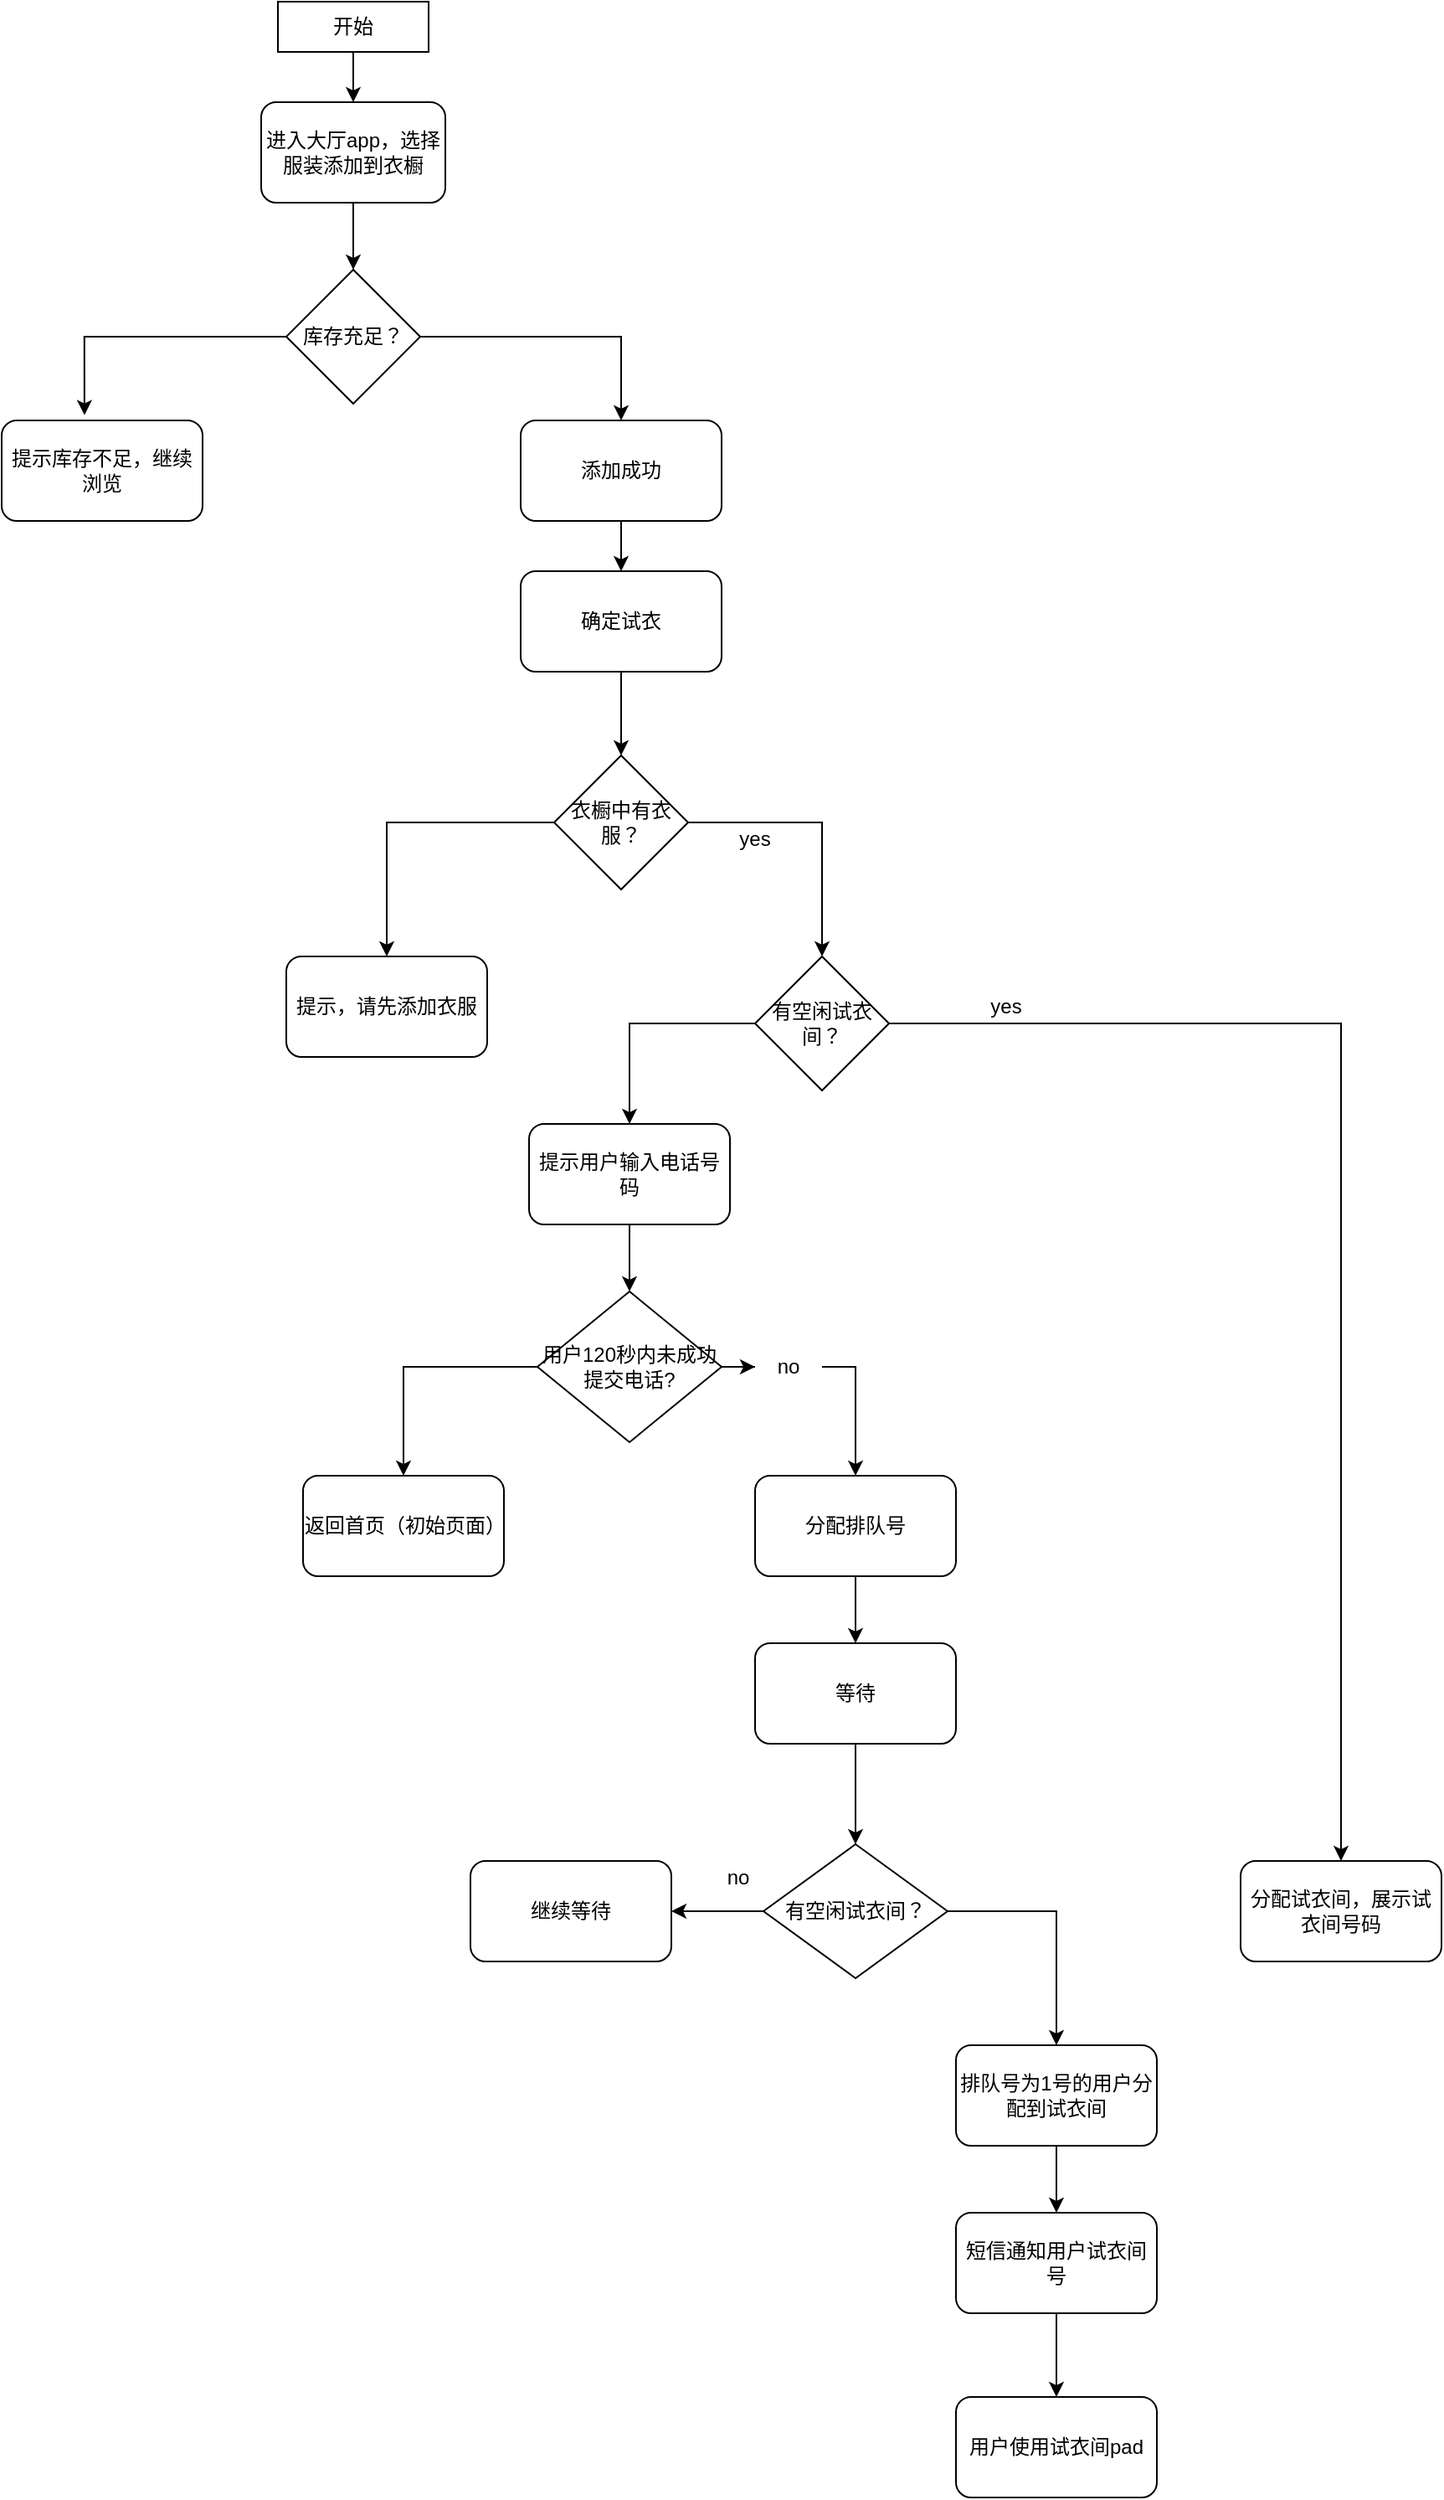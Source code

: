 <mxfile version="13.10.2" type="github">
  <diagram id="MuC8RMN6e0P3FX-N_4Tj" name="第 1 页">
    <mxGraphModel dx="1230" dy="836" grid="1" gridSize="10" guides="1" tooltips="1" connect="1" arrows="1" fold="1" page="1" pageScale="1" pageWidth="827" pageHeight="1169" math="0" shadow="0">
      <root>
        <mxCell id="0" />
        <mxCell id="1" parent="0" />
        <mxCell id="Vh_X4G9FNwUcRHzvs0tG-7" value="" style="edgeStyle=orthogonalEdgeStyle;rounded=0;orthogonalLoop=1;jettySize=auto;html=1;" edge="1" parent="1" source="Vh_X4G9FNwUcRHzvs0tG-2" target="Vh_X4G9FNwUcRHzvs0tG-6">
          <mxGeometry relative="1" as="geometry" />
        </mxCell>
        <mxCell id="Vh_X4G9FNwUcRHzvs0tG-2" value="进入大厅app，选择服装添加到衣橱" style="rounded=1;whiteSpace=wrap;html=1;" vertex="1" parent="1">
          <mxGeometry x="375" y="90" width="110" height="60" as="geometry" />
        </mxCell>
        <mxCell id="Vh_X4G9FNwUcRHzvs0tG-5" value="" style="edgeStyle=orthogonalEdgeStyle;rounded=0;orthogonalLoop=1;jettySize=auto;html=1;" edge="1" parent="1" source="Vh_X4G9FNwUcRHzvs0tG-4" target="Vh_X4G9FNwUcRHzvs0tG-2">
          <mxGeometry relative="1" as="geometry" />
        </mxCell>
        <mxCell id="Vh_X4G9FNwUcRHzvs0tG-4" value="开始" style="rounded=0;whiteSpace=wrap;html=1;" vertex="1" parent="1">
          <mxGeometry x="385" y="30" width="90" height="30" as="geometry" />
        </mxCell>
        <mxCell id="Vh_X4G9FNwUcRHzvs0tG-11" style="edgeStyle=orthogonalEdgeStyle;rounded=0;orthogonalLoop=1;jettySize=auto;html=1;entryX=0.412;entryY=-0.053;entryDx=0;entryDy=0;entryPerimeter=0;" edge="1" parent="1" source="Vh_X4G9FNwUcRHzvs0tG-6" target="Vh_X4G9FNwUcRHzvs0tG-9">
          <mxGeometry relative="1" as="geometry" />
        </mxCell>
        <mxCell id="Vh_X4G9FNwUcRHzvs0tG-6" value="库存充足？" style="rhombus;whiteSpace=wrap;html=1;" vertex="1" parent="1">
          <mxGeometry x="390" y="190" width="80" height="80" as="geometry" />
        </mxCell>
        <mxCell id="Vh_X4G9FNwUcRHzvs0tG-13" value="" style="edgeStyle=orthogonalEdgeStyle;rounded=0;orthogonalLoop=1;jettySize=auto;html=1;" edge="1" parent="1" source="Vh_X4G9FNwUcRHzvs0tG-8" target="Vh_X4G9FNwUcRHzvs0tG-12">
          <mxGeometry relative="1" as="geometry" />
        </mxCell>
        <mxCell id="Vh_X4G9FNwUcRHzvs0tG-8" value="添加成功" style="rounded=1;whiteSpace=wrap;html=1;" vertex="1" parent="1">
          <mxGeometry x="530" y="280" width="120" height="60" as="geometry" />
        </mxCell>
        <mxCell id="Vh_X4G9FNwUcRHzvs0tG-9" value="提示库存不足，继续浏览" style="rounded=1;whiteSpace=wrap;html=1;" vertex="1" parent="1">
          <mxGeometry x="220" y="280" width="120" height="60" as="geometry" />
        </mxCell>
        <mxCell id="Vh_X4G9FNwUcRHzvs0tG-15" value="" style="edgeStyle=orthogonalEdgeStyle;rounded=0;orthogonalLoop=1;jettySize=auto;html=1;" edge="1" parent="1" source="Vh_X4G9FNwUcRHzvs0tG-12" target="Vh_X4G9FNwUcRHzvs0tG-16">
          <mxGeometry relative="1" as="geometry">
            <mxPoint x="580" y="620" as="targetPoint" />
          </mxGeometry>
        </mxCell>
        <mxCell id="Vh_X4G9FNwUcRHzvs0tG-12" value="确定试衣" style="rounded=1;whiteSpace=wrap;html=1;" vertex="1" parent="1">
          <mxGeometry x="530" y="370" width="120" height="60" as="geometry" />
        </mxCell>
        <mxCell id="Vh_X4G9FNwUcRHzvs0tG-24" value="" style="edgeStyle=orthogonalEdgeStyle;rounded=0;orthogonalLoop=1;jettySize=auto;html=1;" edge="1" parent="1" source="Vh_X4G9FNwUcRHzvs0tG-16" target="Vh_X4G9FNwUcRHzvs0tG-23">
          <mxGeometry relative="1" as="geometry" />
        </mxCell>
        <mxCell id="Vh_X4G9FNwUcRHzvs0tG-27" value="" style="edgeStyle=orthogonalEdgeStyle;rounded=0;orthogonalLoop=1;jettySize=auto;html=1;" edge="1" parent="1" source="Vh_X4G9FNwUcRHzvs0tG-16" target="Vh_X4G9FNwUcRHzvs0tG-25">
          <mxGeometry relative="1" as="geometry">
            <mxPoint x="460" y="670" as="targetPoint" />
          </mxGeometry>
        </mxCell>
        <mxCell id="Vh_X4G9FNwUcRHzvs0tG-16" value="衣橱中有衣服？" style="rhombus;whiteSpace=wrap;html=1;" vertex="1" parent="1">
          <mxGeometry x="550" y="480" width="80" height="80" as="geometry" />
        </mxCell>
        <mxCell id="Vh_X4G9FNwUcRHzvs0tG-39" value="" style="edgeStyle=orthogonalEdgeStyle;rounded=0;orthogonalLoop=1;jettySize=auto;html=1;entryX=0.5;entryY=0;entryDx=0;entryDy=0;" edge="1" parent="1" source="Vh_X4G9FNwUcRHzvs0tG-23" target="Vh_X4G9FNwUcRHzvs0tG-35">
          <mxGeometry relative="1" as="geometry">
            <mxPoint x="590" y="640" as="targetPoint" />
          </mxGeometry>
        </mxCell>
        <mxCell id="Vh_X4G9FNwUcRHzvs0tG-57" value="" style="edgeStyle=orthogonalEdgeStyle;rounded=0;orthogonalLoop=1;jettySize=auto;html=1;" edge="1" parent="1" source="Vh_X4G9FNwUcRHzvs0tG-23" target="Vh_X4G9FNwUcRHzvs0tG-29">
          <mxGeometry relative="1" as="geometry">
            <mxPoint x="810" y="640" as="targetPoint" />
          </mxGeometry>
        </mxCell>
        <mxCell id="Vh_X4G9FNwUcRHzvs0tG-23" value="有空闲试衣间？" style="rhombus;whiteSpace=wrap;html=1;" vertex="1" parent="1">
          <mxGeometry x="670" y="600" width="80" height="80" as="geometry" />
        </mxCell>
        <mxCell id="Vh_X4G9FNwUcRHzvs0tG-25" value="提示，请先添加衣服" style="rounded=1;whiteSpace=wrap;html=1;" vertex="1" parent="1">
          <mxGeometry x="390" y="600" width="120" height="60" as="geometry" />
        </mxCell>
        <mxCell id="Vh_X4G9FNwUcRHzvs0tG-28" value="yes" style="text;html=1;strokeColor=none;fillColor=none;align=center;verticalAlign=middle;whiteSpace=wrap;rounded=0;" vertex="1" parent="1">
          <mxGeometry x="650" y="520" width="40" height="20" as="geometry" />
        </mxCell>
        <mxCell id="Vh_X4G9FNwUcRHzvs0tG-29" value="分配试衣间，展示试衣间号码" style="rounded=1;whiteSpace=wrap;html=1;" vertex="1" parent="1">
          <mxGeometry x="960" y="1140" width="120" height="60" as="geometry" />
        </mxCell>
        <object label="" id="Vh_X4G9FNwUcRHzvs0tG-34">
          <mxCell style="edgeStyle=orthogonalEdgeStyle;rounded=0;orthogonalLoop=1;jettySize=auto;html=1;entryX=0.5;entryY=0;entryDx=0;entryDy=0;" edge="1" parent="1" source="Vh_X4G9FNwUcRHzvs0tG-6" target="Vh_X4G9FNwUcRHzvs0tG-8">
            <mxGeometry relative="1" as="geometry">
              <mxPoint x="470" y="260" as="sourcePoint" />
              <mxPoint x="550" y="260" as="targetPoint" />
            </mxGeometry>
          </mxCell>
        </object>
        <mxCell id="Vh_X4G9FNwUcRHzvs0tG-37" value="" style="edgeStyle=orthogonalEdgeStyle;rounded=0;orthogonalLoop=1;jettySize=auto;html=1;" edge="1" parent="1" source="Vh_X4G9FNwUcRHzvs0tG-35" target="Vh_X4G9FNwUcRHzvs0tG-44">
          <mxGeometry relative="1" as="geometry">
            <mxPoint x="600" y="790" as="targetPoint" />
          </mxGeometry>
        </mxCell>
        <mxCell id="Vh_X4G9FNwUcRHzvs0tG-35" value="提示用户输入电话号码" style="rounded=1;whiteSpace=wrap;html=1;" vertex="1" parent="1">
          <mxGeometry x="535" y="700" width="120" height="60" as="geometry" />
        </mxCell>
        <mxCell id="Vh_X4G9FNwUcRHzvs0tG-43" value="" style="edgeStyle=orthogonalEdgeStyle;rounded=0;orthogonalLoop=1;jettySize=auto;html=1;exitX=1;exitY=0.5;exitDx=0;exitDy=0;" edge="1" parent="1" source="Vh_X4G9FNwUcRHzvs0tG-50" target="Vh_X4G9FNwUcRHzvs0tG-42">
          <mxGeometry relative="1" as="geometry">
            <mxPoint x="600" y="940" as="sourcePoint" />
          </mxGeometry>
        </mxCell>
        <mxCell id="Vh_X4G9FNwUcRHzvs0tG-60" value="" style="edgeStyle=orthogonalEdgeStyle;rounded=0;orthogonalLoop=1;jettySize=auto;html=1;" edge="1" parent="1" source="Vh_X4G9FNwUcRHzvs0tG-42" target="Vh_X4G9FNwUcRHzvs0tG-59">
          <mxGeometry relative="1" as="geometry" />
        </mxCell>
        <mxCell id="Vh_X4G9FNwUcRHzvs0tG-42" value="分配排队号" style="whiteSpace=wrap;html=1;rounded=1;" vertex="1" parent="1">
          <mxGeometry x="670" y="910" width="120" height="60" as="geometry" />
        </mxCell>
        <mxCell id="Vh_X4G9FNwUcRHzvs0tG-48" value="" style="edgeStyle=orthogonalEdgeStyle;rounded=0;orthogonalLoop=1;jettySize=auto;html=1;" edge="1" parent="1" source="Vh_X4G9FNwUcRHzvs0tG-44" target="Vh_X4G9FNwUcRHzvs0tG-45">
          <mxGeometry relative="1" as="geometry">
            <mxPoint x="430" y="890" as="targetPoint" />
          </mxGeometry>
        </mxCell>
        <mxCell id="Vh_X4G9FNwUcRHzvs0tG-44" value="用户120秒内未成功提交电话?" style="rhombus;whiteSpace=wrap;html=1;" vertex="1" parent="1">
          <mxGeometry x="540" y="800" width="110" height="90" as="geometry" />
        </mxCell>
        <mxCell id="Vh_X4G9FNwUcRHzvs0tG-45" value="返回首页（初始页面）" style="rounded=1;whiteSpace=wrap;html=1;" vertex="1" parent="1">
          <mxGeometry x="400" y="910" width="120" height="60" as="geometry" />
        </mxCell>
        <mxCell id="Vh_X4G9FNwUcRHzvs0tG-50" value="no" style="text;html=1;strokeColor=none;fillColor=none;align=center;verticalAlign=middle;whiteSpace=wrap;rounded=0;" vertex="1" parent="1">
          <mxGeometry x="670" y="835" width="40" height="20" as="geometry" />
        </mxCell>
        <mxCell id="Vh_X4G9FNwUcRHzvs0tG-52" value="" style="edgeStyle=orthogonalEdgeStyle;rounded=0;orthogonalLoop=1;jettySize=auto;html=1;exitX=1;exitY=0.5;exitDx=0;exitDy=0;" edge="1" parent="1" source="Vh_X4G9FNwUcRHzvs0tG-44" target="Vh_X4G9FNwUcRHzvs0tG-50">
          <mxGeometry relative="1" as="geometry">
            <mxPoint x="650" y="845" as="sourcePoint" />
            <mxPoint x="730" y="910" as="targetPoint" />
          </mxGeometry>
        </mxCell>
        <mxCell id="Vh_X4G9FNwUcRHzvs0tG-58" value="yes" style="text;html=1;strokeColor=none;fillColor=none;align=center;verticalAlign=middle;whiteSpace=wrap;rounded=0;" vertex="1" parent="1">
          <mxGeometry x="800" y="620" width="40" height="20" as="geometry" />
        </mxCell>
        <mxCell id="Vh_X4G9FNwUcRHzvs0tG-62" value="" style="edgeStyle=orthogonalEdgeStyle;rounded=0;orthogonalLoop=1;jettySize=auto;html=1;entryX=0.5;entryY=0;entryDx=0;entryDy=0;" edge="1" parent="1" source="Vh_X4G9FNwUcRHzvs0tG-59" target="Vh_X4G9FNwUcRHzvs0tG-63">
          <mxGeometry relative="1" as="geometry">
            <mxPoint x="730" y="1109" as="targetPoint" />
          </mxGeometry>
        </mxCell>
        <mxCell id="Vh_X4G9FNwUcRHzvs0tG-59" value="等待" style="whiteSpace=wrap;html=1;rounded=1;" vertex="1" parent="1">
          <mxGeometry x="670" y="1010" width="120" height="60" as="geometry" />
        </mxCell>
        <mxCell id="Vh_X4G9FNwUcRHzvs0tG-67" value="" style="edgeStyle=orthogonalEdgeStyle;rounded=0;orthogonalLoop=1;jettySize=auto;html=1;" edge="1" parent="1" source="Vh_X4G9FNwUcRHzvs0tG-63" target="Vh_X4G9FNwUcRHzvs0tG-68">
          <mxGeometry relative="1" as="geometry">
            <mxPoint x="630" y="1170" as="targetPoint" />
          </mxGeometry>
        </mxCell>
        <mxCell id="Vh_X4G9FNwUcRHzvs0tG-75" value="" style="edgeStyle=orthogonalEdgeStyle;rounded=0;orthogonalLoop=1;jettySize=auto;html=1;" edge="1" parent="1" source="Vh_X4G9FNwUcRHzvs0tG-63" target="Vh_X4G9FNwUcRHzvs0tG-73">
          <mxGeometry relative="1" as="geometry">
            <mxPoint x="860" y="1170" as="targetPoint" />
          </mxGeometry>
        </mxCell>
        <mxCell id="Vh_X4G9FNwUcRHzvs0tG-63" value="有空闲试衣间？" style="rhombus;whiteSpace=wrap;html=1;" vertex="1" parent="1">
          <mxGeometry x="675" y="1130" width="110" height="80" as="geometry" />
        </mxCell>
        <mxCell id="Vh_X4G9FNwUcRHzvs0tG-68" value="继续等待" style="rounded=1;whiteSpace=wrap;html=1;" vertex="1" parent="1">
          <mxGeometry x="500" y="1140" width="120" height="60" as="geometry" />
        </mxCell>
        <mxCell id="Vh_X4G9FNwUcRHzvs0tG-69" value="no" style="text;html=1;strokeColor=none;fillColor=none;align=center;verticalAlign=middle;whiteSpace=wrap;rounded=0;" vertex="1" parent="1">
          <mxGeometry x="640" y="1140" width="40" height="20" as="geometry" />
        </mxCell>
        <mxCell id="Vh_X4G9FNwUcRHzvs0tG-77" value="" style="edgeStyle=orthogonalEdgeStyle;rounded=0;orthogonalLoop=1;jettySize=auto;html=1;" edge="1" parent="1" source="Vh_X4G9FNwUcRHzvs0tG-73" target="Vh_X4G9FNwUcRHzvs0tG-76">
          <mxGeometry relative="1" as="geometry" />
        </mxCell>
        <mxCell id="Vh_X4G9FNwUcRHzvs0tG-73" value="排队号为1号的用户分配到试衣间" style="rounded=1;whiteSpace=wrap;html=1;" vertex="1" parent="1">
          <mxGeometry x="790" y="1250" width="120" height="60" as="geometry" />
        </mxCell>
        <mxCell id="Vh_X4G9FNwUcRHzvs0tG-79" value="" style="edgeStyle=orthogonalEdgeStyle;rounded=0;orthogonalLoop=1;jettySize=auto;html=1;" edge="1" parent="1" source="Vh_X4G9FNwUcRHzvs0tG-76" target="Vh_X4G9FNwUcRHzvs0tG-78">
          <mxGeometry relative="1" as="geometry" />
        </mxCell>
        <mxCell id="Vh_X4G9FNwUcRHzvs0tG-76" value="短信通知用户试衣间号" style="whiteSpace=wrap;html=1;rounded=1;" vertex="1" parent="1">
          <mxGeometry x="790" y="1350" width="120" height="60" as="geometry" />
        </mxCell>
        <mxCell id="Vh_X4G9FNwUcRHzvs0tG-78" value="用户使用试衣间pad" style="whiteSpace=wrap;html=1;rounded=1;" vertex="1" parent="1">
          <mxGeometry x="790" y="1460" width="120" height="60" as="geometry" />
        </mxCell>
      </root>
    </mxGraphModel>
  </diagram>
</mxfile>
